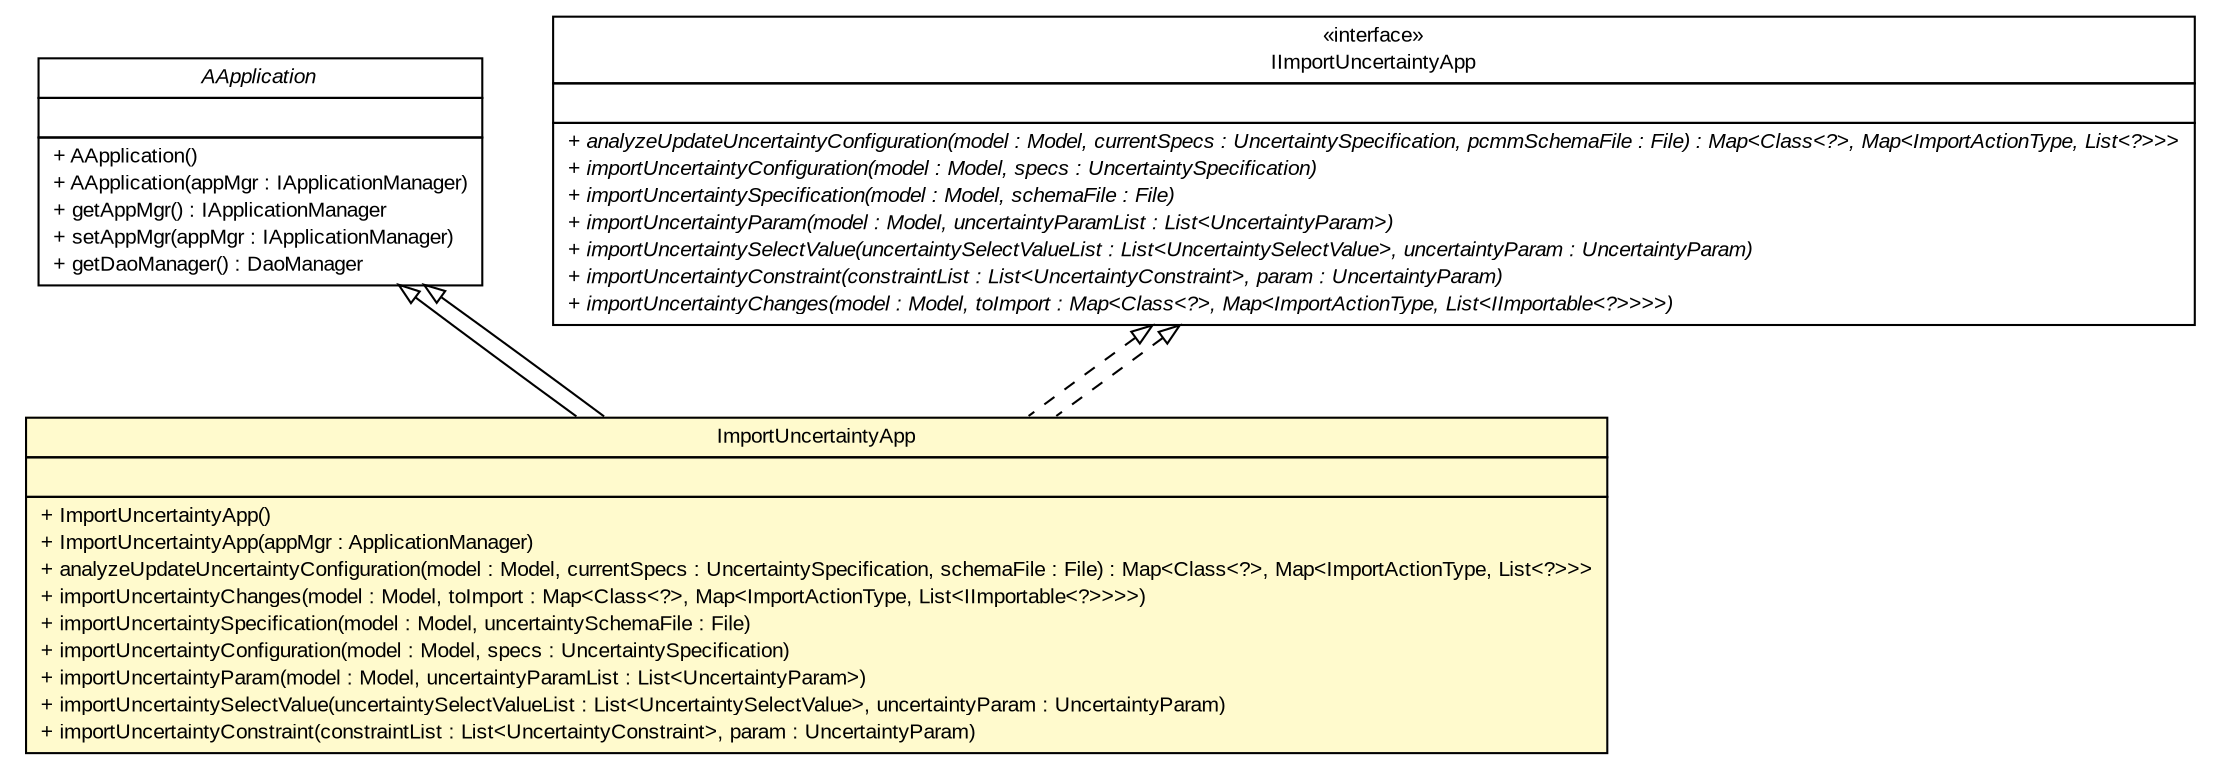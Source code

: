 #!/usr/local/bin/dot
#
# Class diagram 
# Generated by UMLGraph version R5_6-24-gf6e263 (http://www.umlgraph.org/)
#

digraph G {
	edge [fontname="arial",fontsize=10,labelfontname="arial",labelfontsize=10];
	node [fontname="arial",fontsize=10,shape=plaintext];
	nodesep=0.25;
	ranksep=0.5;
	// gov.sandia.cf.application.AApplication
	c223856 [label=<<table title="gov.sandia.cf.application.AApplication" border="0" cellborder="1" cellspacing="0" cellpadding="2" port="p" href="../AApplication.html">
		<tr><td><table border="0" cellspacing="0" cellpadding="1">
<tr><td align="center" balign="center"><font face="arial italic"> AApplication </font></td></tr>
		</table></td></tr>
		<tr><td><table border="0" cellspacing="0" cellpadding="1">
<tr><td align="left" balign="left">  </td></tr>
		</table></td></tr>
		<tr><td><table border="0" cellspacing="0" cellpadding="1">
<tr><td align="left" balign="left"> + AApplication() </td></tr>
<tr><td align="left" balign="left"> + AApplication(appMgr : IApplicationManager) </td></tr>
<tr><td align="left" balign="left"> + getAppMgr() : IApplicationManager </td></tr>
<tr><td align="left" balign="left"> + setAppMgr(appMgr : IApplicationManager) </td></tr>
<tr><td align="left" balign="left"> + getDaoManager() : DaoManager </td></tr>
		</table></td></tr>
		</table>>, URL="../AApplication.html", fontname="arial", fontcolor="black", fontsize=10.0];
	// gov.sandia.cf.application.IImportUncertaintyApp
	c223927 [label=<<table title="gov.sandia.cf.application.IImportUncertaintyApp" border="0" cellborder="1" cellspacing="0" cellpadding="2" port="p" href="../IImportUncertaintyApp.html">
		<tr><td><table border="0" cellspacing="0" cellpadding="1">
<tr><td align="center" balign="center"> &#171;interface&#187; </td></tr>
<tr><td align="center" balign="center"> IImportUncertaintyApp </td></tr>
		</table></td></tr>
		<tr><td><table border="0" cellspacing="0" cellpadding="1">
<tr><td align="left" balign="left">  </td></tr>
		</table></td></tr>
		<tr><td><table border="0" cellspacing="0" cellpadding="1">
<tr><td align="left" balign="left"><font face="arial italic" point-size="10.0"> + analyzeUpdateUncertaintyConfiguration(model : Model, currentSpecs : UncertaintySpecification, pcmmSchemaFile : File) : Map&lt;Class&lt;?&gt;, Map&lt;ImportActionType, List&lt;?&gt;&gt;&gt; </font></td></tr>
<tr><td align="left" balign="left"><font face="arial italic" point-size="10.0"> + importUncertaintyConfiguration(model : Model, specs : UncertaintySpecification) </font></td></tr>
<tr><td align="left" balign="left"><font face="arial italic" point-size="10.0"> + importUncertaintySpecification(model : Model, schemaFile : File) </font></td></tr>
<tr><td align="left" balign="left"><font face="arial italic" point-size="10.0"> + importUncertaintyParam(model : Model, uncertaintyParamList : List&lt;UncertaintyParam&gt;) </font></td></tr>
<tr><td align="left" balign="left"><font face="arial italic" point-size="10.0"> + importUncertaintySelectValue(uncertaintySelectValueList : List&lt;UncertaintySelectValue&gt;, uncertaintyParam : UncertaintyParam) </font></td></tr>
<tr><td align="left" balign="left"><font face="arial italic" point-size="10.0"> + importUncertaintyConstraint(constraintList : List&lt;UncertaintyConstraint&gt;, param : UncertaintyParam) </font></td></tr>
<tr><td align="left" balign="left"><font face="arial italic" point-size="10.0"> + importUncertaintyChanges(model : Model, toImport : Map&lt;Class&lt;?&gt;, Map&lt;ImportActionType, List&lt;IImportable&lt;?&gt;&gt;&gt;&gt;) </font></td></tr>
		</table></td></tr>
		</table>>, URL="../IImportUncertaintyApp.html", fontname="arial", fontcolor="black", fontsize=10.0];
	// gov.sandia.cf.application.impl.ImportUncertaintyApp
	c223940 [label=<<table title="gov.sandia.cf.application.impl.ImportUncertaintyApp" border="0" cellborder="1" cellspacing="0" cellpadding="2" port="p" bgcolor="lemonChiffon" href="./ImportUncertaintyApp.html">
		<tr><td><table border="0" cellspacing="0" cellpadding="1">
<tr><td align="center" balign="center"> ImportUncertaintyApp </td></tr>
		</table></td></tr>
		<tr><td><table border="0" cellspacing="0" cellpadding="1">
<tr><td align="left" balign="left">  </td></tr>
		</table></td></tr>
		<tr><td><table border="0" cellspacing="0" cellpadding="1">
<tr><td align="left" balign="left"> + ImportUncertaintyApp() </td></tr>
<tr><td align="left" balign="left"> + ImportUncertaintyApp(appMgr : ApplicationManager) </td></tr>
<tr><td align="left" balign="left"> + analyzeUpdateUncertaintyConfiguration(model : Model, currentSpecs : UncertaintySpecification, schemaFile : File) : Map&lt;Class&lt;?&gt;, Map&lt;ImportActionType, List&lt;?&gt;&gt;&gt; </td></tr>
<tr><td align="left" balign="left"> + importUncertaintyChanges(model : Model, toImport : Map&lt;Class&lt;?&gt;, Map&lt;ImportActionType, List&lt;IImportable&lt;?&gt;&gt;&gt;&gt;) </td></tr>
<tr><td align="left" balign="left"> + importUncertaintySpecification(model : Model, uncertaintySchemaFile : File) </td></tr>
<tr><td align="left" balign="left"> + importUncertaintyConfiguration(model : Model, specs : UncertaintySpecification) </td></tr>
<tr><td align="left" balign="left"> + importUncertaintyParam(model : Model, uncertaintyParamList : List&lt;UncertaintyParam&gt;) </td></tr>
<tr><td align="left" balign="left"> + importUncertaintySelectValue(uncertaintySelectValueList : List&lt;UncertaintySelectValue&gt;, uncertaintyParam : UncertaintyParam) </td></tr>
<tr><td align="left" balign="left"> + importUncertaintyConstraint(constraintList : List&lt;UncertaintyConstraint&gt;, param : UncertaintyParam) </td></tr>
		</table></td></tr>
		</table>>, URL="./ImportUncertaintyApp.html", fontname="arial", fontcolor="black", fontsize=10.0];
	//gov.sandia.cf.application.impl.ImportUncertaintyApp extends gov.sandia.cf.application.AApplication
	c223856:p -> c223940:p [dir=back,arrowtail=empty];
	//gov.sandia.cf.application.impl.ImportUncertaintyApp implements gov.sandia.cf.application.IImportUncertaintyApp
	c223927:p -> c223940:p [dir=back,arrowtail=empty,style=dashed];
	//gov.sandia.cf.application.impl.ImportUncertaintyApp extends gov.sandia.cf.application.AApplication
	c223856:p -> c223940:p [dir=back,arrowtail=empty];
	//gov.sandia.cf.application.impl.ImportUncertaintyApp implements gov.sandia.cf.application.IImportUncertaintyApp
	c223927:p -> c223940:p [dir=back,arrowtail=empty,style=dashed];
}

